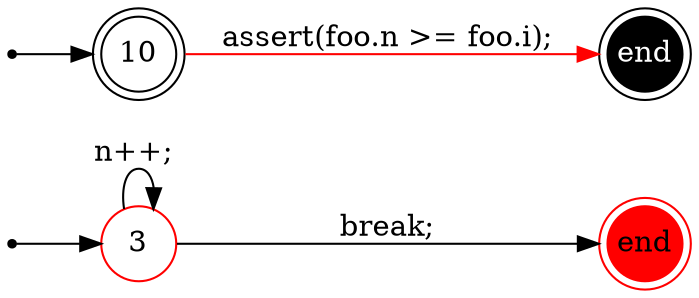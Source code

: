 digraph finite_state_machine {
	rankdir=LR
	size="8,5"
	93824993274480 [label = 3, shape = doublecircle, color = red, fixedsize = true]; 
	s93824993274480 [shape = point];
	93824993266720 [label = 10, shape = doublecircle, fixedsize = true]; 
	s93824993266720 [shape = point];
	e93824993274480 [shape = doublecircle, fixedsize = true, style = filled, color = red,  label = end];
	e93824993266720 [shape = doublecircle, fixedsize = true, style = filled, fillcolor = black, fontcolor = white,  label = end];
	 93824993274480 [label = 3, shape = circle, color = red, fixedsize = true ];
	s93824993274480 -> 93824993274480;
	s93824993266720 -> 93824993266720;
	93824993274480 -> e93824993274480 [ label = "break; "];
	93824993274480 -> 93824993274480 [ label = "n++; "];
	93824993266720 -> e93824993266720 [color = red, label = "assert(foo.n >= foo.i); "];
}
